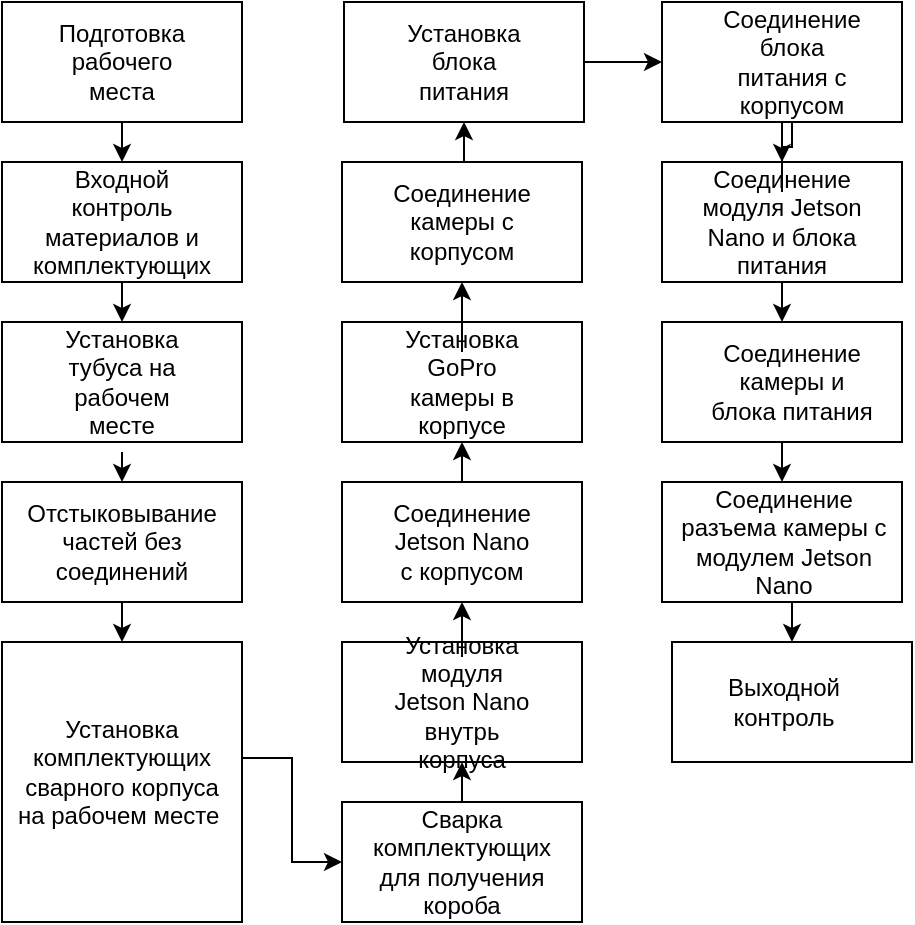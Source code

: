 <mxfile version="24.4.6" type="github">
  <diagram name="Страница — 1" id="DUjbO_lCwUIh7EZs8qsn">
    <mxGraphModel dx="573" dy="547" grid="1" gridSize="10" guides="1" tooltips="1" connect="1" arrows="1" fold="1" page="1" pageScale="1" pageWidth="827" pageHeight="1169" math="0" shadow="0">
      <root>
        <mxCell id="0" />
        <mxCell id="1" parent="0" />
        <mxCell id="svQDPKIYkcb3EGDweqrt-36" style="edgeStyle=orthogonalEdgeStyle;rounded=0;orthogonalLoop=1;jettySize=auto;html=1;exitX=0.5;exitY=1;exitDx=0;exitDy=0;entryX=0.5;entryY=0;entryDx=0;entryDy=0;" edge="1" parent="1" source="svQDPKIYkcb3EGDweqrt-1" target="svQDPKIYkcb3EGDweqrt-4">
          <mxGeometry relative="1" as="geometry" />
        </mxCell>
        <mxCell id="svQDPKIYkcb3EGDweqrt-1" value="" style="rounded=0;whiteSpace=wrap;html=1;" vertex="1" parent="1">
          <mxGeometry x="140" y="90" width="120" height="60" as="geometry" />
        </mxCell>
        <mxCell id="svQDPKIYkcb3EGDweqrt-40" style="edgeStyle=orthogonalEdgeStyle;rounded=0;orthogonalLoop=1;jettySize=auto;html=1;exitX=0.5;exitY=1;exitDx=0;exitDy=0;entryX=0.5;entryY=0;entryDx=0;entryDy=0;" edge="1" parent="1" source="svQDPKIYkcb3EGDweqrt-2" target="svQDPKIYkcb3EGDweqrt-5">
          <mxGeometry relative="1" as="geometry" />
        </mxCell>
        <mxCell id="svQDPKIYkcb3EGDweqrt-2" value="" style="rounded=0;whiteSpace=wrap;html=1;" vertex="1" parent="1">
          <mxGeometry x="140" y="330" width="120" height="60" as="geometry" />
        </mxCell>
        <mxCell id="svQDPKIYkcb3EGDweqrt-3" value="" style="rounded=0;whiteSpace=wrap;html=1;" vertex="1" parent="1">
          <mxGeometry x="140" y="250" width="120" height="60" as="geometry" />
        </mxCell>
        <mxCell id="svQDPKIYkcb3EGDweqrt-4" value="" style="rounded=0;whiteSpace=wrap;html=1;" vertex="1" parent="1">
          <mxGeometry x="140" y="170" width="120" height="60" as="geometry" />
        </mxCell>
        <mxCell id="svQDPKIYkcb3EGDweqrt-5" value="" style="rounded=0;whiteSpace=wrap;html=1;" vertex="1" parent="1">
          <mxGeometry x="140" y="410" width="120" height="140" as="geometry" />
        </mxCell>
        <mxCell id="svQDPKIYkcb3EGDweqrt-6" value="" style="rounded=0;whiteSpace=wrap;html=1;" vertex="1" parent="1">
          <mxGeometry x="470" y="170" width="120" height="60" as="geometry" />
        </mxCell>
        <mxCell id="svQDPKIYkcb3EGDweqrt-7" value="" style="rounded=0;whiteSpace=wrap;html=1;" vertex="1" parent="1">
          <mxGeometry x="470" y="250" width="120" height="60" as="geometry" />
        </mxCell>
        <mxCell id="svQDPKIYkcb3EGDweqrt-8" value="" style="rounded=0;whiteSpace=wrap;html=1;" vertex="1" parent="1">
          <mxGeometry x="470" y="330" width="120" height="60" as="geometry" />
        </mxCell>
        <mxCell id="svQDPKIYkcb3EGDweqrt-9" value="" style="rounded=0;whiteSpace=wrap;html=1;" vertex="1" parent="1">
          <mxGeometry x="475" y="410" width="120" height="60" as="geometry" />
        </mxCell>
        <mxCell id="svQDPKIYkcb3EGDweqrt-10" value="Подготовка рабочего места" style="text;strokeColor=none;align=center;fillColor=none;html=1;verticalAlign=middle;whiteSpace=wrap;rounded=0;" vertex="1" parent="1">
          <mxGeometry x="170" y="105" width="60" height="30" as="geometry" />
        </mxCell>
        <mxCell id="svQDPKIYkcb3EGDweqrt-38" style="edgeStyle=orthogonalEdgeStyle;rounded=0;orthogonalLoop=1;jettySize=auto;html=1;entryX=0.5;entryY=0;entryDx=0;entryDy=0;" edge="1" parent="1" target="svQDPKIYkcb3EGDweqrt-2">
          <mxGeometry relative="1" as="geometry">
            <mxPoint x="200" y="315" as="sourcePoint" />
          </mxGeometry>
        </mxCell>
        <mxCell id="svQDPKIYkcb3EGDweqrt-11" value="&lt;div&gt;Установка&lt;/div&gt;&lt;div&gt;тубуса на рабочем месте&lt;br&gt; &lt;/div&gt;" style="text;strokeColor=none;align=center;fillColor=none;html=1;verticalAlign=middle;whiteSpace=wrap;rounded=0;" vertex="1" parent="1">
          <mxGeometry x="170" y="265" width="60" height="30" as="geometry" />
        </mxCell>
        <mxCell id="svQDPKIYkcb3EGDweqrt-37" style="edgeStyle=orthogonalEdgeStyle;rounded=0;orthogonalLoop=1;jettySize=auto;html=1;entryX=0.5;entryY=0;entryDx=0;entryDy=0;" edge="1" parent="1" target="svQDPKIYkcb3EGDweqrt-3">
          <mxGeometry relative="1" as="geometry">
            <mxPoint x="200" y="230" as="sourcePoint" />
          </mxGeometry>
        </mxCell>
        <mxCell id="svQDPKIYkcb3EGDweqrt-12" value="Входной контроль материалов и комплектующих" style="text;strokeColor=none;align=center;fillColor=none;html=1;verticalAlign=middle;whiteSpace=wrap;rounded=0;" vertex="1" parent="1">
          <mxGeometry x="150" y="185" width="100" height="30" as="geometry" />
        </mxCell>
        <mxCell id="svQDPKIYkcb3EGDweqrt-13" value="Отстыковывание частей без соединений" style="text;strokeColor=none;align=center;fillColor=none;html=1;verticalAlign=middle;whiteSpace=wrap;rounded=0;" vertex="1" parent="1">
          <mxGeometry x="155" y="342.5" width="90" height="35" as="geometry" />
        </mxCell>
        <mxCell id="svQDPKIYkcb3EGDweqrt-51" style="edgeStyle=orthogonalEdgeStyle;rounded=0;orthogonalLoop=1;jettySize=auto;html=1;entryX=0.5;entryY=0;entryDx=0;entryDy=0;" edge="1" parent="1" target="svQDPKIYkcb3EGDweqrt-7">
          <mxGeometry relative="1" as="geometry">
            <mxPoint x="530" y="230" as="sourcePoint" />
          </mxGeometry>
        </mxCell>
        <mxCell id="svQDPKIYkcb3EGDweqrt-54" value="" style="edgeStyle=orthogonalEdgeStyle;rounded=0;orthogonalLoop=1;jettySize=auto;html=1;" edge="1" parent="1" source="svQDPKIYkcb3EGDweqrt-15" target="svQDPKIYkcb3EGDweqrt-21">
          <mxGeometry relative="1" as="geometry" />
        </mxCell>
        <mxCell id="svQDPKIYkcb3EGDweqrt-15" value="Соединение модуля Jetson Nano и блока питания" style="text;strokeColor=none;align=center;fillColor=none;html=1;verticalAlign=middle;whiteSpace=wrap;rounded=0;" vertex="1" parent="1">
          <mxGeometry x="480" y="185" width="100" height="30" as="geometry" />
        </mxCell>
        <mxCell id="svQDPKIYkcb3EGDweqrt-52" style="edgeStyle=orthogonalEdgeStyle;rounded=0;orthogonalLoop=1;jettySize=auto;html=1;entryX=0.5;entryY=0;entryDx=0;entryDy=0;exitX=0.5;exitY=1;exitDx=0;exitDy=0;" edge="1" parent="1" source="svQDPKIYkcb3EGDweqrt-7" target="svQDPKIYkcb3EGDweqrt-8">
          <mxGeometry relative="1" as="geometry" />
        </mxCell>
        <mxCell id="svQDPKIYkcb3EGDweqrt-16" value="Соединение камеры и блока питания" style="text;strokeColor=none;align=center;fillColor=none;html=1;verticalAlign=middle;whiteSpace=wrap;rounded=0;" vertex="1" parent="1">
          <mxGeometry x="490" y="265" width="90" height="30" as="geometry" />
        </mxCell>
        <mxCell id="svQDPKIYkcb3EGDweqrt-53" style="edgeStyle=orthogonalEdgeStyle;rounded=0;orthogonalLoop=1;jettySize=auto;html=1;entryX=0.5;entryY=0;entryDx=0;entryDy=0;" edge="1" parent="1" target="svQDPKIYkcb3EGDweqrt-9">
          <mxGeometry relative="1" as="geometry">
            <mxPoint x="531" y="390" as="sourcePoint" />
          </mxGeometry>
        </mxCell>
        <mxCell id="svQDPKIYkcb3EGDweqrt-17" value="Соединение разъема камеры с модулем Jetson Nano " style="text;strokeColor=none;align=center;fillColor=none;html=1;verticalAlign=middle;whiteSpace=wrap;rounded=0;" vertex="1" parent="1">
          <mxGeometry x="476" y="345" width="110" height="30" as="geometry" />
        </mxCell>
        <mxCell id="svQDPKIYkcb3EGDweqrt-18" value="Выходной контроль" style="text;strokeColor=none;align=center;fillColor=none;html=1;verticalAlign=middle;whiteSpace=wrap;rounded=0;" vertex="1" parent="1">
          <mxGeometry x="501" y="425" width="60" height="30" as="geometry" />
        </mxCell>
        <mxCell id="svQDPKIYkcb3EGDweqrt-19" value="" style="rounded=0;whiteSpace=wrap;html=1;" vertex="1" parent="1">
          <mxGeometry x="470" y="90" width="120" height="60" as="geometry" />
        </mxCell>
        <mxCell id="svQDPKIYkcb3EGDweqrt-48" style="edgeStyle=orthogonalEdgeStyle;rounded=0;orthogonalLoop=1;jettySize=auto;html=1;exitX=0.5;exitY=0;exitDx=0;exitDy=0;entryX=0.5;entryY=1;entryDx=0;entryDy=0;" edge="1" parent="1" source="svQDPKIYkcb3EGDweqrt-20" target="svQDPKIYkcb3EGDweqrt-33">
          <mxGeometry relative="1" as="geometry">
            <mxPoint x="370" y="160" as="targetPoint" />
          </mxGeometry>
        </mxCell>
        <mxCell id="svQDPKIYkcb3EGDweqrt-20" value="" style="rounded=0;whiteSpace=wrap;html=1;" vertex="1" parent="1">
          <mxGeometry x="310" y="170" width="120" height="60" as="geometry" />
        </mxCell>
        <mxCell id="svQDPKIYkcb3EGDweqrt-50" style="edgeStyle=orthogonalEdgeStyle;rounded=0;orthogonalLoop=1;jettySize=auto;html=1;entryX=0.5;entryY=0;entryDx=0;entryDy=0;exitX=0.5;exitY=1;exitDx=0;exitDy=0;" edge="1" parent="1" source="svQDPKIYkcb3EGDweqrt-19" target="svQDPKIYkcb3EGDweqrt-6">
          <mxGeometry relative="1" as="geometry" />
        </mxCell>
        <mxCell id="svQDPKIYkcb3EGDweqrt-21" value="Соединение блока питания с корпусом" style="text;strokeColor=none;align=center;fillColor=none;html=1;verticalAlign=middle;whiteSpace=wrap;rounded=0;" vertex="1" parent="1">
          <mxGeometry x="500" y="100" width="70" height="40" as="geometry" />
        </mxCell>
        <mxCell id="svQDPKIYkcb3EGDweqrt-22" value="Соединение камеры с корпусом" style="text;strokeColor=none;align=center;fillColor=none;html=1;verticalAlign=middle;whiteSpace=wrap;rounded=0;" vertex="1" parent="1">
          <mxGeometry x="340" y="185" width="60" height="30" as="geometry" />
        </mxCell>
        <mxCell id="svQDPKIYkcb3EGDweqrt-23" value="" style="rounded=0;whiteSpace=wrap;html=1;" vertex="1" parent="1">
          <mxGeometry x="310" y="250" width="120" height="60" as="geometry" />
        </mxCell>
        <mxCell id="svQDPKIYkcb3EGDweqrt-46" style="edgeStyle=orthogonalEdgeStyle;rounded=0;orthogonalLoop=1;jettySize=auto;html=1;exitX=0.5;exitY=0;exitDx=0;exitDy=0;entryX=0.5;entryY=1;entryDx=0;entryDy=0;" edge="1" parent="1" source="svQDPKIYkcb3EGDweqrt-24" target="svQDPKIYkcb3EGDweqrt-23">
          <mxGeometry relative="1" as="geometry" />
        </mxCell>
        <mxCell id="svQDPKIYkcb3EGDweqrt-24" value="" style="rounded=0;whiteSpace=wrap;html=1;" vertex="1" parent="1">
          <mxGeometry x="310" y="330" width="120" height="60" as="geometry" />
        </mxCell>
        <mxCell id="svQDPKIYkcb3EGDweqrt-47" style="edgeStyle=orthogonalEdgeStyle;rounded=0;orthogonalLoop=1;jettySize=auto;html=1;entryX=0.5;entryY=1;entryDx=0;entryDy=0;" edge="1" parent="1" source="svQDPKIYkcb3EGDweqrt-25" target="svQDPKIYkcb3EGDweqrt-20">
          <mxGeometry relative="1" as="geometry" />
        </mxCell>
        <mxCell id="svQDPKIYkcb3EGDweqrt-25" value="Установка GoPro камеры в корпусе" style="text;strokeColor=none;align=center;fillColor=none;html=1;verticalAlign=middle;whiteSpace=wrap;rounded=0;" vertex="1" parent="1">
          <mxGeometry x="340" y="265" width="60" height="30" as="geometry" />
        </mxCell>
        <mxCell id="svQDPKIYkcb3EGDweqrt-26" value="Соединение Jetson Nano с корпусом" style="text;strokeColor=none;align=center;fillColor=none;html=1;verticalAlign=middle;whiteSpace=wrap;rounded=0;" vertex="1" parent="1">
          <mxGeometry x="340" y="345" width="60" height="30" as="geometry" />
        </mxCell>
        <mxCell id="svQDPKIYkcb3EGDweqrt-27" value="" style="rounded=0;whiteSpace=wrap;html=1;" vertex="1" parent="1">
          <mxGeometry x="310" y="410" width="120" height="60" as="geometry" />
        </mxCell>
        <mxCell id="svQDPKIYkcb3EGDweqrt-28" value="" style="rounded=0;whiteSpace=wrap;html=1;" vertex="1" parent="1">
          <mxGeometry x="310" y="490" width="120" height="60" as="geometry" />
        </mxCell>
        <mxCell id="svQDPKIYkcb3EGDweqrt-45" style="edgeStyle=orthogonalEdgeStyle;rounded=0;orthogonalLoop=1;jettySize=auto;html=1;entryX=0.5;entryY=1;entryDx=0;entryDy=0;" edge="1" parent="1" source="svQDPKIYkcb3EGDweqrt-29" target="svQDPKIYkcb3EGDweqrt-24">
          <mxGeometry relative="1" as="geometry" />
        </mxCell>
        <mxCell id="svQDPKIYkcb3EGDweqrt-29" value="&lt;div&gt;Установка модуля Jetson Nano внутрь корпуса&lt;br&gt;&lt;/div&gt;" style="text;strokeColor=none;align=center;fillColor=none;html=1;verticalAlign=middle;whiteSpace=wrap;rounded=0;" vertex="1" parent="1">
          <mxGeometry x="330" y="417.5" width="80" height="45" as="geometry" />
        </mxCell>
        <mxCell id="svQDPKIYkcb3EGDweqrt-43" style="edgeStyle=orthogonalEdgeStyle;rounded=0;orthogonalLoop=1;jettySize=auto;html=1;entryX=0.5;entryY=1;entryDx=0;entryDy=0;" edge="1" parent="1" target="svQDPKIYkcb3EGDweqrt-27">
          <mxGeometry relative="1" as="geometry">
            <mxPoint x="370" y="490" as="sourcePoint" />
          </mxGeometry>
        </mxCell>
        <mxCell id="svQDPKIYkcb3EGDweqrt-30" value="Сварка комплектующих для получения короба" style="text;strokeColor=none;align=center;fillColor=none;html=1;verticalAlign=middle;whiteSpace=wrap;rounded=0;" vertex="1" parent="1">
          <mxGeometry x="340" y="505" width="60" height="30" as="geometry" />
        </mxCell>
        <mxCell id="svQDPKIYkcb3EGDweqrt-42" style="edgeStyle=orthogonalEdgeStyle;rounded=0;orthogonalLoop=1;jettySize=auto;html=1;entryX=0;entryY=0.5;entryDx=0;entryDy=0;exitX=1;exitY=0.414;exitDx=0;exitDy=0;exitPerimeter=0;" edge="1" parent="1" source="svQDPKIYkcb3EGDweqrt-5" target="svQDPKIYkcb3EGDweqrt-28">
          <mxGeometry relative="1" as="geometry" />
        </mxCell>
        <mxCell id="svQDPKIYkcb3EGDweqrt-32" value="Установка комплектующих сварного корпуса на рабочем месте&amp;nbsp; " style="text;strokeColor=none;align=center;fillColor=none;html=1;verticalAlign=middle;whiteSpace=wrap;rounded=0;" vertex="1" parent="1">
          <mxGeometry x="145" y="435" width="110" height="80" as="geometry" />
        </mxCell>
        <mxCell id="svQDPKIYkcb3EGDweqrt-49" style="edgeStyle=orthogonalEdgeStyle;rounded=0;orthogonalLoop=1;jettySize=auto;html=1;exitX=1;exitY=0.5;exitDx=0;exitDy=0;entryX=0;entryY=0.5;entryDx=0;entryDy=0;" edge="1" parent="1" source="svQDPKIYkcb3EGDweqrt-33" target="svQDPKIYkcb3EGDweqrt-19">
          <mxGeometry relative="1" as="geometry" />
        </mxCell>
        <mxCell id="svQDPKIYkcb3EGDweqrt-33" value="" style="rounded=0;whiteSpace=wrap;html=1;" vertex="1" parent="1">
          <mxGeometry x="311" y="90" width="120" height="60" as="geometry" />
        </mxCell>
        <mxCell id="svQDPKIYkcb3EGDweqrt-34" value="Установка блока питания" style="text;strokeColor=none;align=center;fillColor=none;html=1;verticalAlign=middle;whiteSpace=wrap;rounded=0;" vertex="1" parent="1">
          <mxGeometry x="341" y="105" width="60" height="30" as="geometry" />
        </mxCell>
      </root>
    </mxGraphModel>
  </diagram>
</mxfile>
